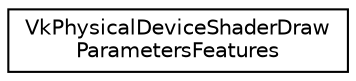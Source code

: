 digraph "Graphical Class Hierarchy"
{
 // LATEX_PDF_SIZE
  edge [fontname="Helvetica",fontsize="10",labelfontname="Helvetica",labelfontsize="10"];
  node [fontname="Helvetica",fontsize="10",shape=record];
  rankdir="LR";
  Node0 [label="VkPhysicalDeviceShaderDraw\lParametersFeatures",height=0.2,width=0.4,color="black", fillcolor="white", style="filled",URL="$structVkPhysicalDeviceShaderDrawParametersFeatures.html",tooltip=" "];
}
